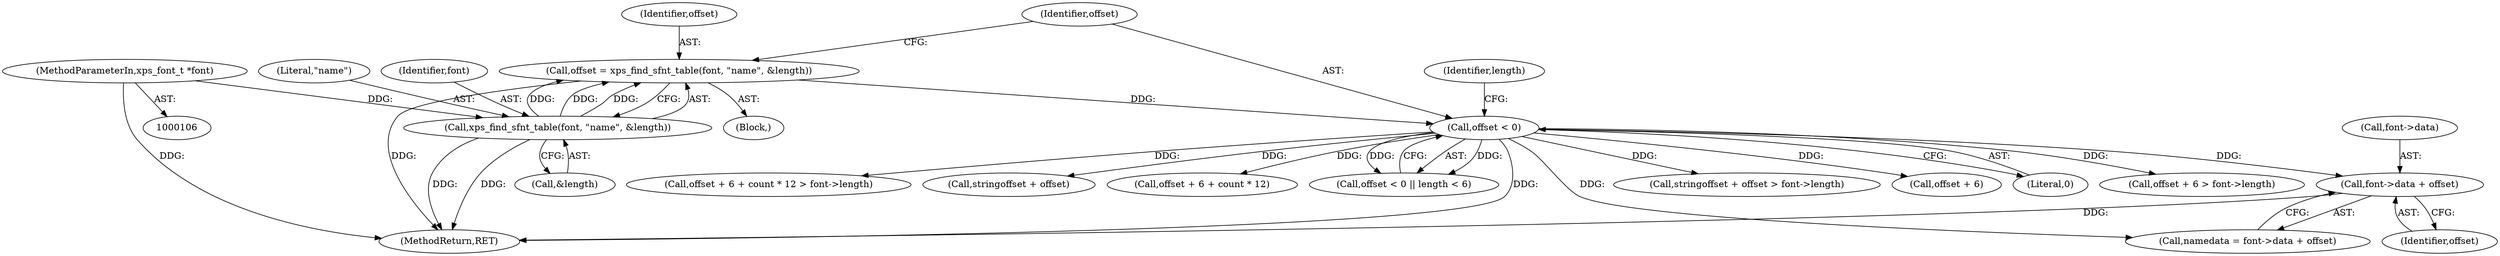 digraph "0_ghostscript_3c2aebbedd37fab054e80f2e315de07d7e9b5bdb@pointer" {
"1000158" [label="(Call,font->data + offset)"];
"1000134" [label="(Call,offset < 0)"];
"1000125" [label="(Call,offset = xps_find_sfnt_table(font, \"name\", &length))"];
"1000127" [label="(Call,xps_find_sfnt_table(font, \"name\", &length))"];
"1000107" [label="(MethodParameterIn,xps_font_t *font)"];
"1000125" [label="(Call,offset = xps_find_sfnt_table(font, \"name\", &length))"];
"1000138" [label="(Identifier,length)"];
"1000159" [label="(Call,font->data)"];
"1000156" [label="(Call,namedata = font->data + offset)"];
"1000177" [label="(Call,stringoffset + offset > font->length)"];
"1000146" [label="(Call,offset + 6)"];
"1000127" [label="(Call,xps_find_sfnt_table(font, \"name\", &length))"];
"1000136" [label="(Literal,0)"];
"1000145" [label="(Call,offset + 6 > font->length)"];
"1000158" [label="(Call,font->data + offset)"];
"1000129" [label="(Literal,\"name\")"];
"1000110" [label="(Block,)"];
"1000126" [label="(Identifier,offset)"];
"1000162" [label="(Identifier,offset)"];
"1000184" [label="(Call,offset + 6 + count * 12 > font->length)"];
"1000178" [label="(Call,stringoffset + offset)"];
"1000185" [label="(Call,offset + 6 + count * 12)"];
"1000107" [label="(MethodParameterIn,xps_font_t *font)"];
"1000130" [label="(Call,&length)"];
"1000134" [label="(Call,offset < 0)"];
"1000133" [label="(Call,offset < 0 || length < 6)"];
"1000128" [label="(Identifier,font)"];
"1000449" [label="(MethodReturn,RET)"];
"1000135" [label="(Identifier,offset)"];
"1000158" -> "1000156"  [label="AST: "];
"1000158" -> "1000162"  [label="CFG: "];
"1000159" -> "1000158"  [label="AST: "];
"1000162" -> "1000158"  [label="AST: "];
"1000156" -> "1000158"  [label="CFG: "];
"1000158" -> "1000449"  [label="DDG: "];
"1000134" -> "1000158"  [label="DDG: "];
"1000134" -> "1000133"  [label="AST: "];
"1000134" -> "1000136"  [label="CFG: "];
"1000135" -> "1000134"  [label="AST: "];
"1000136" -> "1000134"  [label="AST: "];
"1000138" -> "1000134"  [label="CFG: "];
"1000133" -> "1000134"  [label="CFG: "];
"1000134" -> "1000449"  [label="DDG: "];
"1000134" -> "1000133"  [label="DDG: "];
"1000134" -> "1000133"  [label="DDG: "];
"1000125" -> "1000134"  [label="DDG: "];
"1000134" -> "1000145"  [label="DDG: "];
"1000134" -> "1000146"  [label="DDG: "];
"1000134" -> "1000156"  [label="DDG: "];
"1000134" -> "1000177"  [label="DDG: "];
"1000134" -> "1000178"  [label="DDG: "];
"1000134" -> "1000184"  [label="DDG: "];
"1000134" -> "1000185"  [label="DDG: "];
"1000125" -> "1000110"  [label="AST: "];
"1000125" -> "1000127"  [label="CFG: "];
"1000126" -> "1000125"  [label="AST: "];
"1000127" -> "1000125"  [label="AST: "];
"1000135" -> "1000125"  [label="CFG: "];
"1000125" -> "1000449"  [label="DDG: "];
"1000127" -> "1000125"  [label="DDG: "];
"1000127" -> "1000125"  [label="DDG: "];
"1000127" -> "1000125"  [label="DDG: "];
"1000127" -> "1000130"  [label="CFG: "];
"1000128" -> "1000127"  [label="AST: "];
"1000129" -> "1000127"  [label="AST: "];
"1000130" -> "1000127"  [label="AST: "];
"1000127" -> "1000449"  [label="DDG: "];
"1000127" -> "1000449"  [label="DDG: "];
"1000107" -> "1000127"  [label="DDG: "];
"1000107" -> "1000106"  [label="AST: "];
"1000107" -> "1000449"  [label="DDG: "];
}
